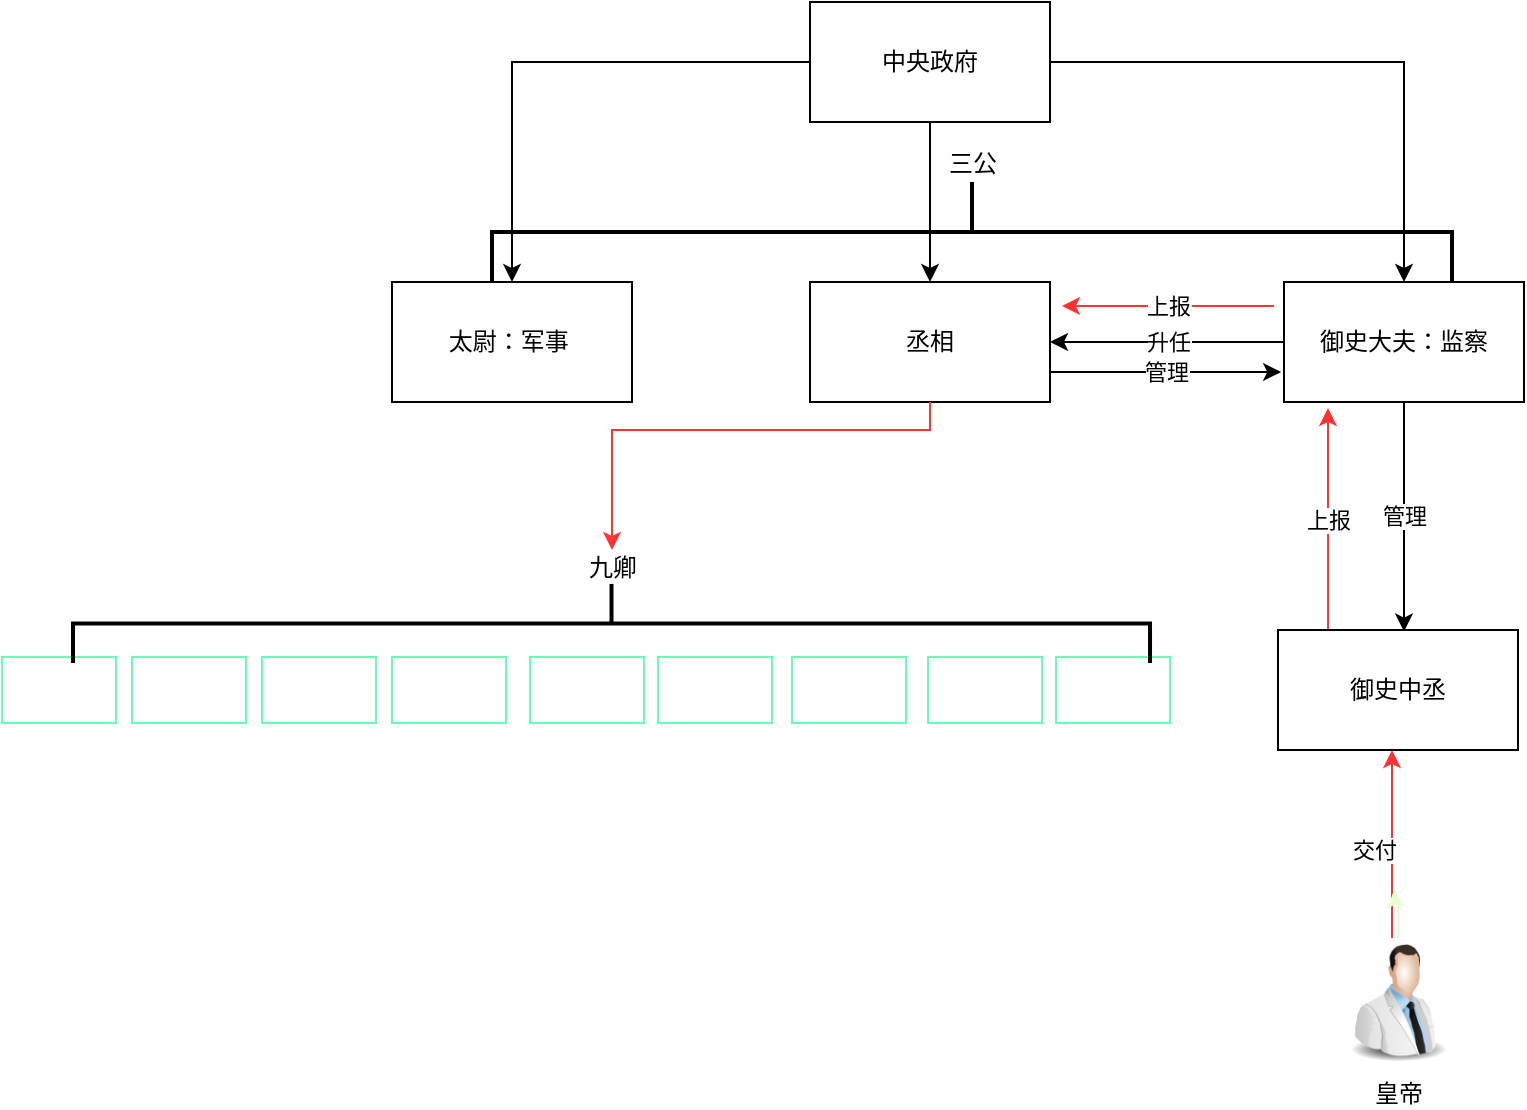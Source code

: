 <mxfile version="18.0.7" type="github"><diagram id="JrHaQoWSbLYPMt9PVrDX" name="Page-1"><mxGraphModel dx="1755" dy="531" grid="0" gridSize="10" guides="1" tooltips="1" connect="1" arrows="1" fold="1" page="1" pageScale="1" pageWidth="827" pageHeight="1169" background="none" math="0" shadow="0"><root><mxCell id="0"/><mxCell id="1" parent="0"/><mxCell id="ICcLIxP2hOLU-RFQ7jmR-3" value="" style="edgeStyle=orthogonalEdgeStyle;rounded=0;orthogonalLoop=1;jettySize=auto;html=1;" parent="1" source="ICcLIxP2hOLU-RFQ7jmR-1" target="ICcLIxP2hOLU-RFQ7jmR-4" edge="1"><mxGeometry relative="1" as="geometry"/></mxCell><mxCell id="ICcLIxP2hOLU-RFQ7jmR-8" value="" style="edgeStyle=orthogonalEdgeStyle;rounded=0;orthogonalLoop=1;jettySize=auto;html=1;" parent="1" source="ICcLIxP2hOLU-RFQ7jmR-1" target="ICcLIxP2hOLU-RFQ7jmR-2" edge="1"><mxGeometry relative="1" as="geometry"/></mxCell><mxCell id="ICcLIxP2hOLU-RFQ7jmR-10" style="edgeStyle=orthogonalEdgeStyle;rounded=0;orthogonalLoop=1;jettySize=auto;html=1;" parent="1" source="ICcLIxP2hOLU-RFQ7jmR-1" target="ICcLIxP2hOLU-RFQ7jmR-6" edge="1"><mxGeometry relative="1" as="geometry"/></mxCell><mxCell id="ICcLIxP2hOLU-RFQ7jmR-1" value="中央政府" style="rounded=0;whiteSpace=wrap;html=1;" parent="1" vertex="1"><mxGeometry x="358" y="113" width="120" height="60" as="geometry"/></mxCell><mxCell id="ICcLIxP2hOLU-RFQ7jmR-12" value="三公" style="group" parent="1" vertex="1" connectable="0"><mxGeometry x="149" y="253" width="566" height="60" as="geometry"/></mxCell><mxCell id="ICcLIxP2hOLU-RFQ7jmR-2" value="丞相" style="rounded=0;whiteSpace=wrap;html=1;" parent="ICcLIxP2hOLU-RFQ7jmR-12" vertex="1"><mxGeometry x="209" width="120" height="60" as="geometry"/></mxCell><mxCell id="ICcLIxP2hOLU-RFQ7jmR-4" value="太尉：军事&amp;nbsp;" style="rounded=0;whiteSpace=wrap;html=1;" parent="ICcLIxP2hOLU-RFQ7jmR-12" vertex="1"><mxGeometry width="120" height="60" as="geometry"/></mxCell><mxCell id="ICcLIxP2hOLU-RFQ7jmR-11" value="升任" style="edgeStyle=orthogonalEdgeStyle;rounded=0;orthogonalLoop=1;jettySize=auto;html=1;" parent="ICcLIxP2hOLU-RFQ7jmR-12" source="ICcLIxP2hOLU-RFQ7jmR-6" target="ICcLIxP2hOLU-RFQ7jmR-2" edge="1"><mxGeometry relative="1" as="geometry"><Array as="points"><mxPoint x="412" y="30"/><mxPoint x="412" y="30"/></Array></mxGeometry></mxCell><mxCell id="ICcLIxP2hOLU-RFQ7jmR-6" value="御史大夫：监察" style="rounded=0;whiteSpace=wrap;html=1;" parent="ICcLIxP2hOLU-RFQ7jmR-12" vertex="1"><mxGeometry x="446" width="120" height="60" as="geometry"/></mxCell><mxCell id="ICcLIxP2hOLU-RFQ7jmR-13" value="" style="strokeWidth=2;html=1;shape=mxgraph.flowchart.annotation_2;align=left;labelPosition=right;pointerEvents=1;rotation=90;" parent="1" vertex="1"><mxGeometry x="414" y="-12" width="50" height="480" as="geometry"/></mxCell><mxCell id="ICcLIxP2hOLU-RFQ7jmR-16" value="管理" style="edgeStyle=orthogonalEdgeStyle;rounded=0;orthogonalLoop=1;jettySize=auto;html=1;" parent="1" source="ICcLIxP2hOLU-RFQ7jmR-6" edge="1"><mxGeometry relative="1" as="geometry"><mxPoint x="655" y="427.8" as="targetPoint"/></mxGeometry></mxCell><mxCell id="ICcLIxP2hOLU-RFQ7jmR-26" value="上报" style="edgeStyle=orthogonalEdgeStyle;rounded=0;orthogonalLoop=1;jettySize=auto;html=1;strokeColor=#FF3333;" parent="1" edge="1"><mxGeometry relative="1" as="geometry"><mxPoint x="617" y="316" as="targetPoint"/><mxPoint x="617.04" y="427" as="sourcePoint"/><Array as="points"><mxPoint x="617" y="316"/></Array></mxGeometry></mxCell><mxCell id="ICcLIxP2hOLU-RFQ7jmR-17" value="御史中丞" style="rounded=0;whiteSpace=wrap;html=1;" parent="1" vertex="1"><mxGeometry x="592" y="427" width="120" height="60" as="geometry"/></mxCell><mxCell id="ICcLIxP2hOLU-RFQ7jmR-19" value="管理" style="edgeStyle=orthogonalEdgeStyle;rounded=0;orthogonalLoop=1;jettySize=auto;html=1;exitX=1;exitY=0.75;exitDx=0;exitDy=0;" parent="1" source="ICcLIxP2hOLU-RFQ7jmR-2" edge="1"><mxGeometry relative="1" as="geometry"><mxPoint x="593.6" y="298" as="targetPoint"/></mxGeometry></mxCell><mxCell id="ICcLIxP2hOLU-RFQ7jmR-21" value="交付" style="edgeStyle=orthogonalEdgeStyle;rounded=0;orthogonalLoop=1;jettySize=auto;html=1;strokeColor=#FF3333;" parent="1" edge="1"><mxGeometry x="-0.064" y="9" relative="1" as="geometry"><mxPoint x="649" y="581" as="sourcePoint"/><mxPoint x="649" y="487" as="targetPoint"/><Array as="points"><mxPoint x="649" y="540"/><mxPoint x="649" y="540"/></Array><mxPoint as="offset"/></mxGeometry></mxCell><mxCell id="ICcLIxP2hOLU-RFQ7jmR-25" value="" style="edgeStyle=orthogonalEdgeStyle;rounded=0;orthogonalLoop=1;jettySize=auto;html=1;strokeColor=#E6FFCC;" parent="1" source="ICcLIxP2hOLU-RFQ7jmR-20" edge="1"><mxGeometry relative="1" as="geometry"><mxPoint x="650" y="557" as="targetPoint"/></mxGeometry></mxCell><mxCell id="ICcLIxP2hOLU-RFQ7jmR-20" value="皇帝" style="image;html=1;image=img/lib/clip_art/people/Scientist_Man_128x128.png" parent="1" vertex="1"><mxGeometry x="621.5" y="581" width="61" height="64" as="geometry"/></mxCell><mxCell id="ICcLIxP2hOLU-RFQ7jmR-30" value="" style="rounded=0;whiteSpace=wrap;html=1;strokeColor=#66FFB3;strokeWidth=1;fillColor=none;" parent="1" vertex="1"><mxGeometry x="149" y="440.5" width="57" height="33" as="geometry"/></mxCell><mxCell id="ICcLIxP2hOLU-RFQ7jmR-31" value="" style="rounded=0;whiteSpace=wrap;html=1;strokeColor=#66FFB3;strokeWidth=1;fillColor=none;" parent="1" vertex="1"><mxGeometry x="84" y="440.5" width="57" height="33" as="geometry"/></mxCell><mxCell id="ICcLIxP2hOLU-RFQ7jmR-32" value="" style="rounded=0;whiteSpace=wrap;html=1;strokeColor=#66FFB3;strokeWidth=1;fillColor=none;" parent="1" vertex="1"><mxGeometry x="218" y="440.5" width="57" height="33" as="geometry"/></mxCell><mxCell id="ICcLIxP2hOLU-RFQ7jmR-33" value="" style="rounded=0;whiteSpace=wrap;html=1;strokeColor=#66FFB3;strokeWidth=1;fillColor=none;" parent="1" vertex="1"><mxGeometry x="282" y="440.5" width="57" height="33" as="geometry"/></mxCell><mxCell id="ICcLIxP2hOLU-RFQ7jmR-34" value="" style="rounded=0;whiteSpace=wrap;html=1;strokeColor=#66FFB3;strokeWidth=1;fillColor=none;" parent="1" vertex="1"><mxGeometry x="349" y="440.5" width="57" height="33" as="geometry"/></mxCell><mxCell id="ICcLIxP2hOLU-RFQ7jmR-35" value="" style="rounded=0;whiteSpace=wrap;html=1;strokeColor=#66FFB3;strokeWidth=1;fillColor=none;" parent="1" vertex="1"><mxGeometry x="417" y="440.5" width="57" height="33" as="geometry"/></mxCell><mxCell id="ICcLIxP2hOLU-RFQ7jmR-36" value="" style="rounded=0;whiteSpace=wrap;html=1;strokeColor=#66FFB3;strokeWidth=1;fillColor=none;" parent="1" vertex="1"><mxGeometry x="481" y="440.5" width="57" height="33" as="geometry"/></mxCell><mxCell id="ICcLIxP2hOLU-RFQ7jmR-39" value="" style="rounded=0;whiteSpace=wrap;html=1;strokeColor=#66FFB3;strokeWidth=1;fillColor=none;" parent="1" vertex="1"><mxGeometry x="19" y="440.5" width="57" height="33" as="geometry"/></mxCell><mxCell id="ICcLIxP2hOLU-RFQ7jmR-40" value="" style="rounded=0;whiteSpace=wrap;html=1;strokeColor=#66FFB3;strokeWidth=1;fillColor=none;" parent="1" vertex="1"><mxGeometry x="-46" y="440.5" width="57" height="33" as="geometry"/></mxCell><mxCell id="ICcLIxP2hOLU-RFQ7jmR-41" value="" style="strokeWidth=2;html=1;shape=mxgraph.flowchart.annotation_2;align=left;labelPosition=right;pointerEvents=1;rotation=90;" parent="1" vertex="1"><mxGeometry x="238.99" y="154.47" width="39.54" height="538.5" as="geometry"/></mxCell><mxCell id="ICcLIxP2hOLU-RFQ7jmR-44" value="九卿" style="text;html=1;align=center;verticalAlign=middle;resizable=0;points=[];autosize=1;strokeColor=none;fillColor=none;" parent="1" vertex="1"><mxGeometry x="241.76" y="387" width="34" height="18" as="geometry"/></mxCell><mxCell id="ICcLIxP2hOLU-RFQ7jmR-45" style="edgeStyle=orthogonalEdgeStyle;rounded=0;orthogonalLoop=1;jettySize=auto;html=1;strokeColor=#FF3333;" parent="1" source="ICcLIxP2hOLU-RFQ7jmR-2" target="ICcLIxP2hOLU-RFQ7jmR-44" edge="1"><mxGeometry relative="1" as="geometry"><Array as="points"><mxPoint x="418" y="327"/><mxPoint x="259" y="327"/></Array></mxGeometry></mxCell><mxCell id="ICcLIxP2hOLU-RFQ7jmR-46" value="三公" style="text;html=1;align=center;verticalAlign=middle;resizable=0;points=[];autosize=1;strokeColor=none;fillColor=none;" parent="1" vertex="1"><mxGeometry x="422" y="185" width="34" height="18" as="geometry"/></mxCell><mxCell id="ICcLIxP2hOLU-RFQ7jmR-47" value="上报" style="edgeStyle=orthogonalEdgeStyle;rounded=0;orthogonalLoop=1;jettySize=auto;html=1;strokeColor=#FF3333;" parent="1" edge="1"><mxGeometry relative="1" as="geometry"><mxPoint x="484.04" y="265" as="targetPoint"/><mxPoint x="590" y="265" as="sourcePoint"/><Array as="points"><mxPoint x="484.04" y="265"/></Array></mxGeometry></mxCell></root></mxGraphModel></diagram></mxfile>